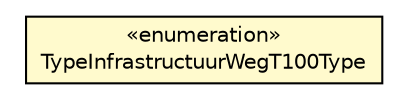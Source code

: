 #!/usr/local/bin/dot
#
# Class diagram 
# Generated by UMLGraph version R5_6-24-gf6e263 (http://www.umlgraph.org/)
#

digraph G {
	edge [fontname="Helvetica",fontsize=10,labelfontname="Helvetica",labelfontsize=10];
	node [fontname="Helvetica",fontsize=10,shape=plaintext];
	nodesep=0.25;
	ranksep=0.5;
	// nl.b3p.topnl.top100nl.TypeInfrastructuurWegT100Type
	c41865 [label=<<table title="nl.b3p.topnl.top100nl.TypeInfrastructuurWegT100Type" border="0" cellborder="1" cellspacing="0" cellpadding="2" port="p" bgcolor="lemonChiffon" href="./TypeInfrastructuurWegT100Type.html">
		<tr><td><table border="0" cellspacing="0" cellpadding="1">
<tr><td align="center" balign="center"> &#171;enumeration&#187; </td></tr>
<tr><td align="center" balign="center"> TypeInfrastructuurWegT100Type </td></tr>
		</table></td></tr>
		</table>>, URL="./TypeInfrastructuurWegT100Type.html", fontname="Helvetica", fontcolor="black", fontsize=10.0];
}

